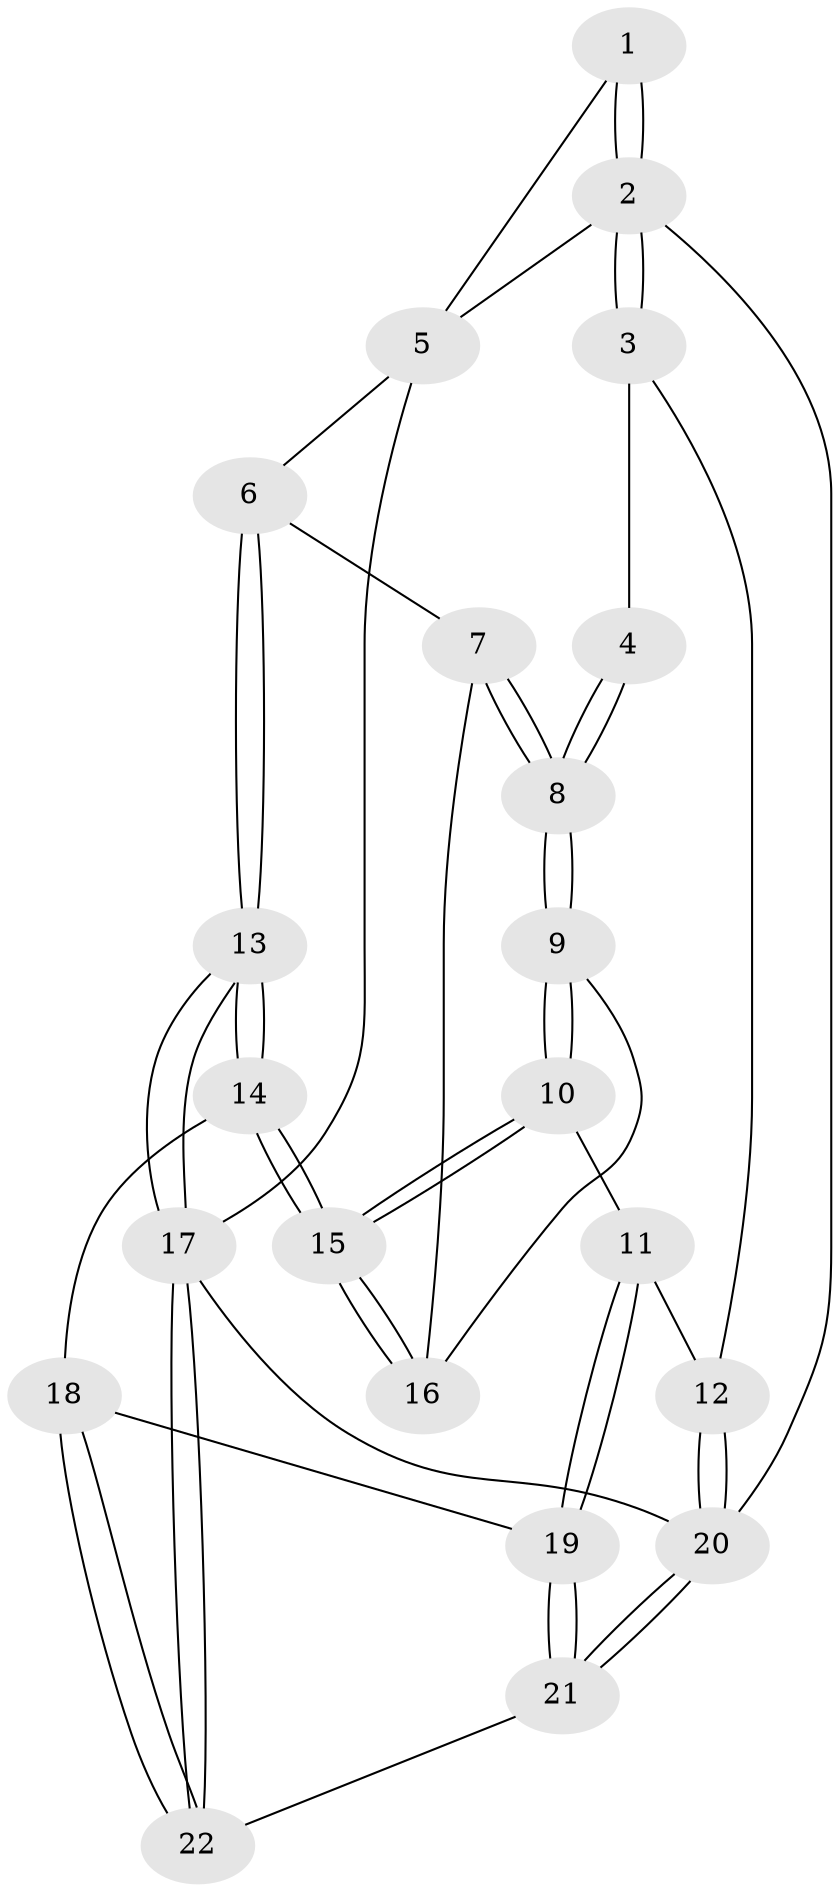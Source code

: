 // Generated by graph-tools (version 1.1) at 2025/46/02/15/25 05:46:28]
// undirected, 22 vertices, 52 edges
graph export_dot {
graph [start="1"]
  node [color=gray90,style=filled];
  1 [pos="+0.31621334993767813+0"];
  2 [pos="+0+0"];
  3 [pos="+0+0.0805787768329107"];
  4 [pos="+0.2660814299126949+0.0815529969158142"];
  5 [pos="+1+0"];
  6 [pos="+1+0.07117149235946617"];
  7 [pos="+1+0.07684865215447544"];
  8 [pos="+0.2909109677991224+0.3877729439025726"];
  9 [pos="+0.2783429339491847+0.4139015875330477"];
  10 [pos="+0.27059031559185615+0.4238347703238094"];
  11 [pos="+0.15953959288486083+0.5360424812162905"];
  12 [pos="+0+0.5534178929780036"];
  13 [pos="+1+1"];
  14 [pos="+0.7537573606586057+0.7617957230449217"];
  15 [pos="+0.7502461809350854+0.7304572371040157"];
  16 [pos="+0.7649281928046917+0.5494358123654914"];
  17 [pos="+1+1"];
  18 [pos="+0.4441961079867597+0.8084309989527719"];
  19 [pos="+0.29750307833063255+0.746215920853481"];
  20 [pos="+0+1"];
  21 [pos="+0.1973315744587959+1"];
  22 [pos="+0.5902628521184434+1"];
  1 -- 2;
  1 -- 2;
  1 -- 5;
  2 -- 3;
  2 -- 3;
  2 -- 5;
  2 -- 20;
  3 -- 4;
  3 -- 12;
  4 -- 8;
  4 -- 8;
  5 -- 6;
  5 -- 17;
  6 -- 7;
  6 -- 13;
  6 -- 13;
  7 -- 8;
  7 -- 8;
  7 -- 16;
  8 -- 9;
  8 -- 9;
  9 -- 10;
  9 -- 10;
  9 -- 16;
  10 -- 11;
  10 -- 15;
  10 -- 15;
  11 -- 12;
  11 -- 19;
  11 -- 19;
  12 -- 20;
  12 -- 20;
  13 -- 14;
  13 -- 14;
  13 -- 17;
  13 -- 17;
  14 -- 15;
  14 -- 15;
  14 -- 18;
  15 -- 16;
  15 -- 16;
  17 -- 22;
  17 -- 22;
  17 -- 20;
  18 -- 19;
  18 -- 22;
  18 -- 22;
  19 -- 21;
  19 -- 21;
  20 -- 21;
  20 -- 21;
  21 -- 22;
}
